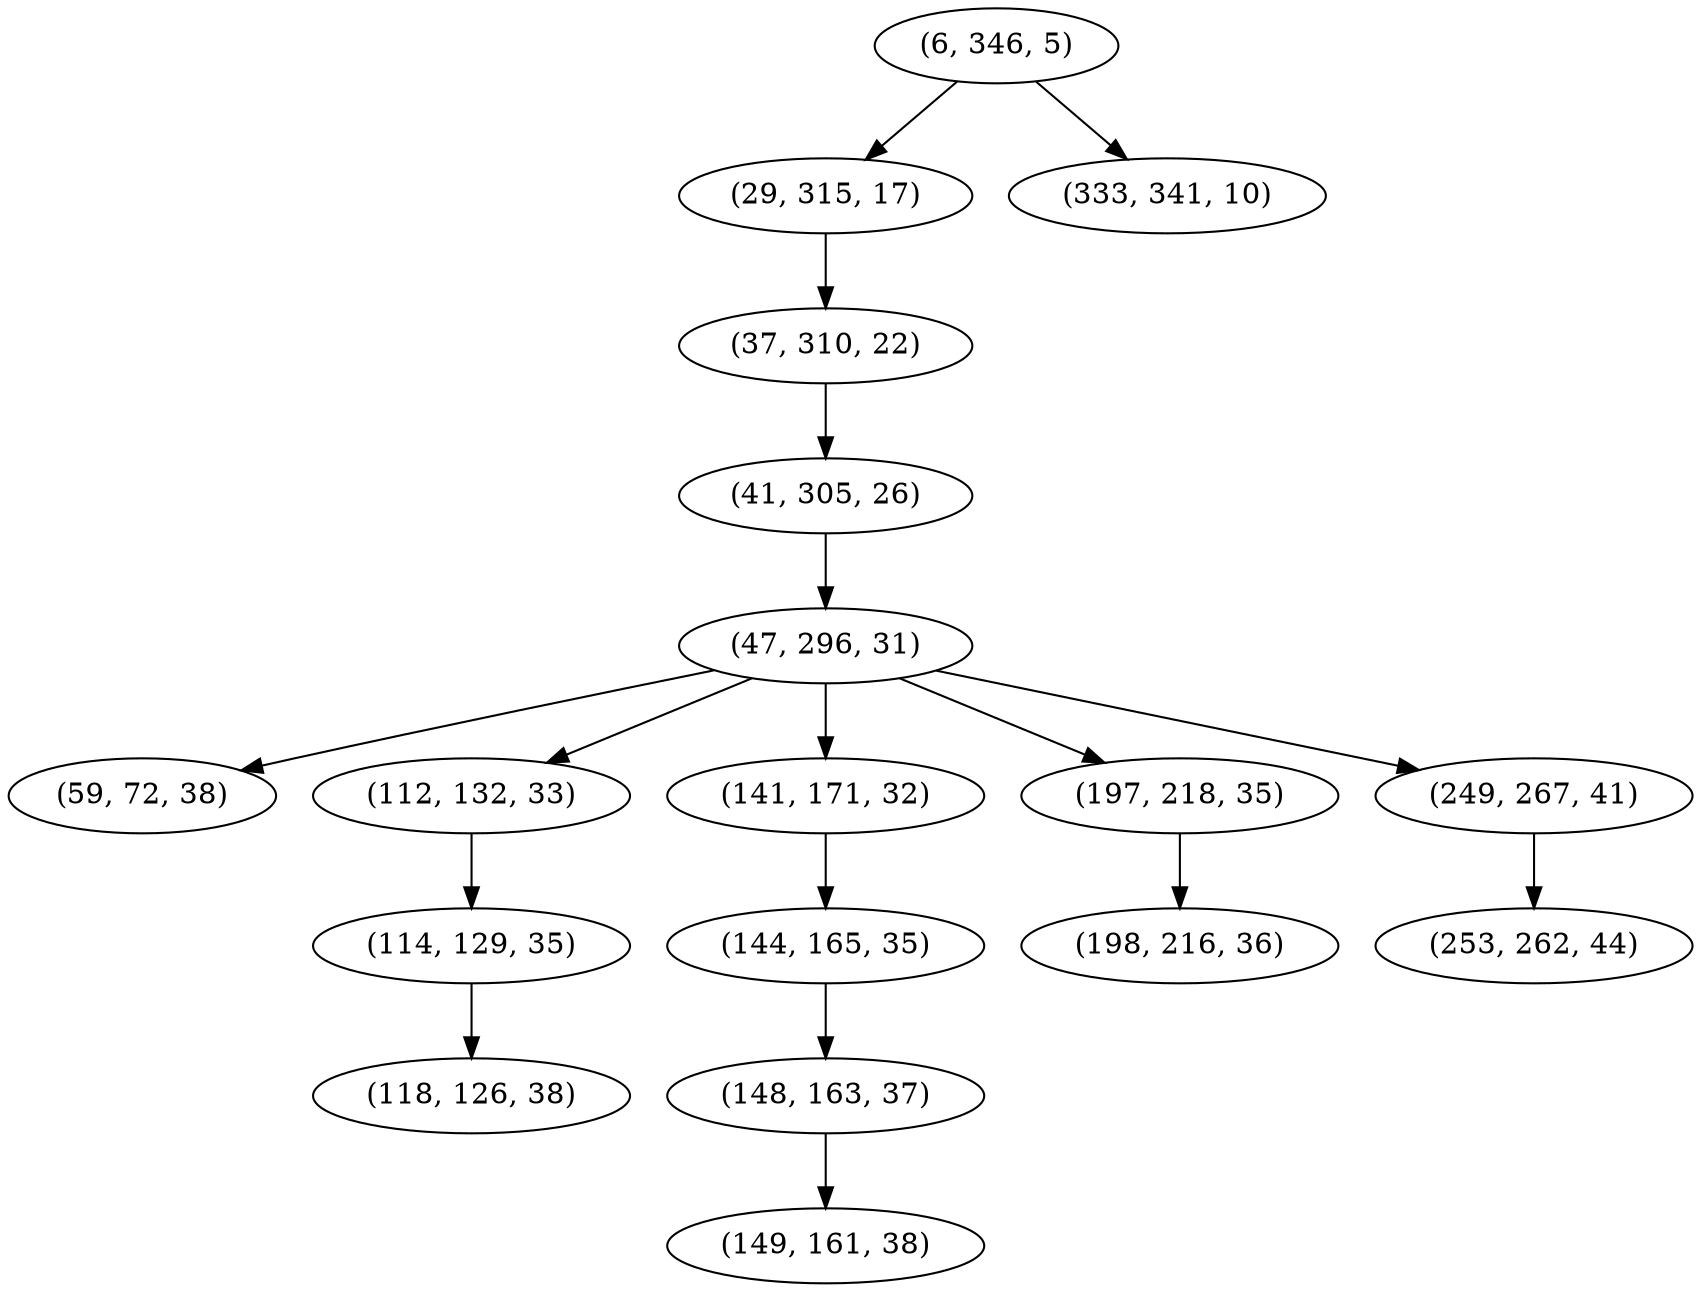 digraph tree {
    "(6, 346, 5)";
    "(29, 315, 17)";
    "(37, 310, 22)";
    "(41, 305, 26)";
    "(47, 296, 31)";
    "(59, 72, 38)";
    "(112, 132, 33)";
    "(114, 129, 35)";
    "(118, 126, 38)";
    "(141, 171, 32)";
    "(144, 165, 35)";
    "(148, 163, 37)";
    "(149, 161, 38)";
    "(197, 218, 35)";
    "(198, 216, 36)";
    "(249, 267, 41)";
    "(253, 262, 44)";
    "(333, 341, 10)";
    "(6, 346, 5)" -> "(29, 315, 17)";
    "(6, 346, 5)" -> "(333, 341, 10)";
    "(29, 315, 17)" -> "(37, 310, 22)";
    "(37, 310, 22)" -> "(41, 305, 26)";
    "(41, 305, 26)" -> "(47, 296, 31)";
    "(47, 296, 31)" -> "(59, 72, 38)";
    "(47, 296, 31)" -> "(112, 132, 33)";
    "(47, 296, 31)" -> "(141, 171, 32)";
    "(47, 296, 31)" -> "(197, 218, 35)";
    "(47, 296, 31)" -> "(249, 267, 41)";
    "(112, 132, 33)" -> "(114, 129, 35)";
    "(114, 129, 35)" -> "(118, 126, 38)";
    "(141, 171, 32)" -> "(144, 165, 35)";
    "(144, 165, 35)" -> "(148, 163, 37)";
    "(148, 163, 37)" -> "(149, 161, 38)";
    "(197, 218, 35)" -> "(198, 216, 36)";
    "(249, 267, 41)" -> "(253, 262, 44)";
}
